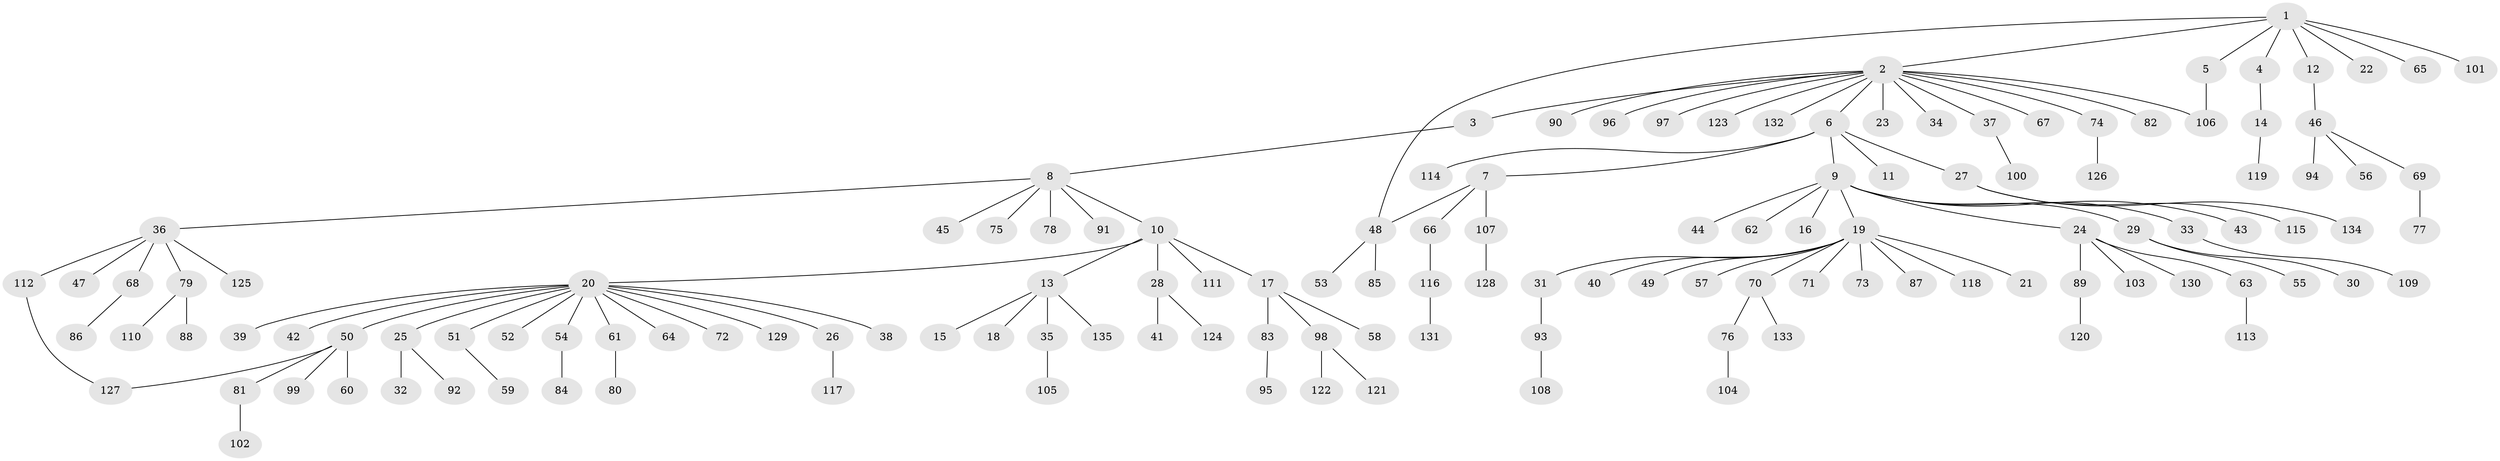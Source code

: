 // coarse degree distribution, {20: 0.010101010101010102, 2: 0.16161616161616163, 1: 0.6868686868686869, 5: 0.020202020202020204, 4: 0.04040404040404041, 6: 0.010101010101010102, 8: 0.010101010101010102, 18: 0.010101010101010102, 3: 0.04040404040404041, 10: 0.010101010101010102}
// Generated by graph-tools (version 1.1) at 2025/51/02/27/25 19:51:56]
// undirected, 135 vertices, 137 edges
graph export_dot {
graph [start="1"]
  node [color=gray90,style=filled];
  1;
  2;
  3;
  4;
  5;
  6;
  7;
  8;
  9;
  10;
  11;
  12;
  13;
  14;
  15;
  16;
  17;
  18;
  19;
  20;
  21;
  22;
  23;
  24;
  25;
  26;
  27;
  28;
  29;
  30;
  31;
  32;
  33;
  34;
  35;
  36;
  37;
  38;
  39;
  40;
  41;
  42;
  43;
  44;
  45;
  46;
  47;
  48;
  49;
  50;
  51;
  52;
  53;
  54;
  55;
  56;
  57;
  58;
  59;
  60;
  61;
  62;
  63;
  64;
  65;
  66;
  67;
  68;
  69;
  70;
  71;
  72;
  73;
  74;
  75;
  76;
  77;
  78;
  79;
  80;
  81;
  82;
  83;
  84;
  85;
  86;
  87;
  88;
  89;
  90;
  91;
  92;
  93;
  94;
  95;
  96;
  97;
  98;
  99;
  100;
  101;
  102;
  103;
  104;
  105;
  106;
  107;
  108;
  109;
  110;
  111;
  112;
  113;
  114;
  115;
  116;
  117;
  118;
  119;
  120;
  121;
  122;
  123;
  124;
  125;
  126;
  127;
  128;
  129;
  130;
  131;
  132;
  133;
  134;
  135;
  1 -- 2;
  1 -- 4;
  1 -- 5;
  1 -- 12;
  1 -- 22;
  1 -- 48;
  1 -- 65;
  1 -- 101;
  2 -- 3;
  2 -- 6;
  2 -- 23;
  2 -- 34;
  2 -- 37;
  2 -- 67;
  2 -- 74;
  2 -- 82;
  2 -- 90;
  2 -- 96;
  2 -- 97;
  2 -- 106;
  2 -- 123;
  2 -- 132;
  3 -- 8;
  4 -- 14;
  5 -- 106;
  6 -- 7;
  6 -- 9;
  6 -- 11;
  6 -- 27;
  6 -- 114;
  7 -- 48;
  7 -- 66;
  7 -- 107;
  8 -- 10;
  8 -- 36;
  8 -- 45;
  8 -- 75;
  8 -- 78;
  8 -- 91;
  9 -- 16;
  9 -- 19;
  9 -- 24;
  9 -- 29;
  9 -- 33;
  9 -- 43;
  9 -- 44;
  9 -- 62;
  10 -- 13;
  10 -- 17;
  10 -- 20;
  10 -- 28;
  10 -- 111;
  12 -- 46;
  13 -- 15;
  13 -- 18;
  13 -- 35;
  13 -- 135;
  14 -- 119;
  17 -- 58;
  17 -- 83;
  17 -- 98;
  19 -- 21;
  19 -- 31;
  19 -- 40;
  19 -- 49;
  19 -- 57;
  19 -- 70;
  19 -- 71;
  19 -- 73;
  19 -- 87;
  19 -- 118;
  20 -- 25;
  20 -- 26;
  20 -- 38;
  20 -- 39;
  20 -- 42;
  20 -- 50;
  20 -- 51;
  20 -- 52;
  20 -- 54;
  20 -- 61;
  20 -- 64;
  20 -- 72;
  20 -- 129;
  24 -- 63;
  24 -- 89;
  24 -- 103;
  24 -- 130;
  25 -- 32;
  25 -- 92;
  26 -- 117;
  27 -- 115;
  27 -- 134;
  28 -- 41;
  28 -- 124;
  29 -- 30;
  29 -- 55;
  31 -- 93;
  33 -- 109;
  35 -- 105;
  36 -- 47;
  36 -- 68;
  36 -- 79;
  36 -- 112;
  36 -- 125;
  37 -- 100;
  46 -- 56;
  46 -- 69;
  46 -- 94;
  48 -- 53;
  48 -- 85;
  50 -- 60;
  50 -- 81;
  50 -- 99;
  50 -- 127;
  51 -- 59;
  54 -- 84;
  61 -- 80;
  63 -- 113;
  66 -- 116;
  68 -- 86;
  69 -- 77;
  70 -- 76;
  70 -- 133;
  74 -- 126;
  76 -- 104;
  79 -- 88;
  79 -- 110;
  81 -- 102;
  83 -- 95;
  89 -- 120;
  93 -- 108;
  98 -- 121;
  98 -- 122;
  107 -- 128;
  112 -- 127;
  116 -- 131;
}
